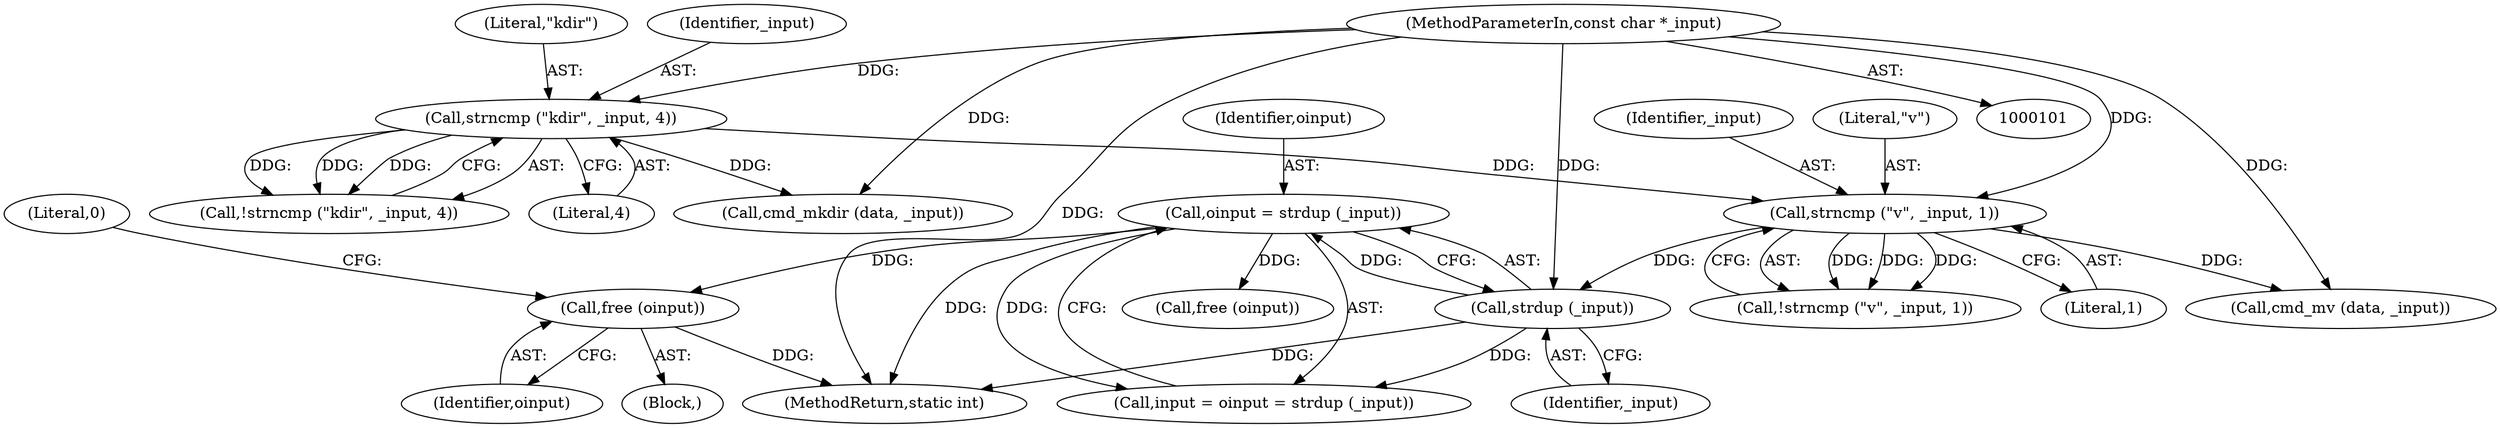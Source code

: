 digraph "0_radare2_65000a7fd9eea62359e6d6714f17b94a99a82edd@pointer" {
"1000672" [label="(Call,free (oinput))"];
"1000149" [label="(Call,oinput = strdup (_input))"];
"1000151" [label="(Call,strdup (_input))"];
"1000138" [label="(Call,strncmp (\"v\", _input, 1))"];
"1000127" [label="(Call,strncmp (\"kdir\", _input, 4))"];
"1000103" [label="(MethodParameterIn,const char *_input)"];
"1000133" [label="(Call,cmd_mkdir (data, _input))"];
"1000137" [label="(Call,!strncmp (\"v\", _input, 1))"];
"1000128" [label="(Literal,\"kdir\")"];
"1000150" [label="(Identifier,oinput)"];
"1000141" [label="(Literal,1)"];
"1000152" [label="(Identifier,_input)"];
"1000140" [label="(Identifier,_input)"];
"1000129" [label="(Identifier,_input)"];
"1000138" [label="(Call,strncmp (\"v\", _input, 1))"];
"1000127" [label="(Call,strncmp (\"kdir\", _input, 4))"];
"1000126" [label="(Call,!strncmp (\"kdir\", _input, 4))"];
"1000144" [label="(Call,cmd_mv (data, _input))"];
"1000130" [label="(Literal,4)"];
"1000672" [label="(Call,free (oinput))"];
"1000675" [label="(Literal,0)"];
"1000103" [label="(MethodParameterIn,const char *_input)"];
"1000639" [label="(Call,free (oinput))"];
"1000676" [label="(MethodReturn,static int)"];
"1000139" [label="(Literal,\"v\")"];
"1000149" [label="(Call,oinput = strdup (_input))"];
"1000673" [label="(Identifier,oinput)"];
"1000147" [label="(Call,input = oinput = strdup (_input))"];
"1000104" [label="(Block,)"];
"1000151" [label="(Call,strdup (_input))"];
"1000672" -> "1000104"  [label="AST: "];
"1000672" -> "1000673"  [label="CFG: "];
"1000673" -> "1000672"  [label="AST: "];
"1000675" -> "1000672"  [label="CFG: "];
"1000672" -> "1000676"  [label="DDG: "];
"1000149" -> "1000672"  [label="DDG: "];
"1000149" -> "1000147"  [label="AST: "];
"1000149" -> "1000151"  [label="CFG: "];
"1000150" -> "1000149"  [label="AST: "];
"1000151" -> "1000149"  [label="AST: "];
"1000147" -> "1000149"  [label="CFG: "];
"1000149" -> "1000676"  [label="DDG: "];
"1000149" -> "1000147"  [label="DDG: "];
"1000151" -> "1000149"  [label="DDG: "];
"1000149" -> "1000639"  [label="DDG: "];
"1000151" -> "1000152"  [label="CFG: "];
"1000152" -> "1000151"  [label="AST: "];
"1000151" -> "1000676"  [label="DDG: "];
"1000151" -> "1000147"  [label="DDG: "];
"1000138" -> "1000151"  [label="DDG: "];
"1000103" -> "1000151"  [label="DDG: "];
"1000138" -> "1000137"  [label="AST: "];
"1000138" -> "1000141"  [label="CFG: "];
"1000139" -> "1000138"  [label="AST: "];
"1000140" -> "1000138"  [label="AST: "];
"1000141" -> "1000138"  [label="AST: "];
"1000137" -> "1000138"  [label="CFG: "];
"1000138" -> "1000137"  [label="DDG: "];
"1000138" -> "1000137"  [label="DDG: "];
"1000138" -> "1000137"  [label="DDG: "];
"1000127" -> "1000138"  [label="DDG: "];
"1000103" -> "1000138"  [label="DDG: "];
"1000138" -> "1000144"  [label="DDG: "];
"1000127" -> "1000126"  [label="AST: "];
"1000127" -> "1000130"  [label="CFG: "];
"1000128" -> "1000127"  [label="AST: "];
"1000129" -> "1000127"  [label="AST: "];
"1000130" -> "1000127"  [label="AST: "];
"1000126" -> "1000127"  [label="CFG: "];
"1000127" -> "1000126"  [label="DDG: "];
"1000127" -> "1000126"  [label="DDG: "];
"1000127" -> "1000126"  [label="DDG: "];
"1000103" -> "1000127"  [label="DDG: "];
"1000127" -> "1000133"  [label="DDG: "];
"1000103" -> "1000101"  [label="AST: "];
"1000103" -> "1000676"  [label="DDG: "];
"1000103" -> "1000133"  [label="DDG: "];
"1000103" -> "1000144"  [label="DDG: "];
}
